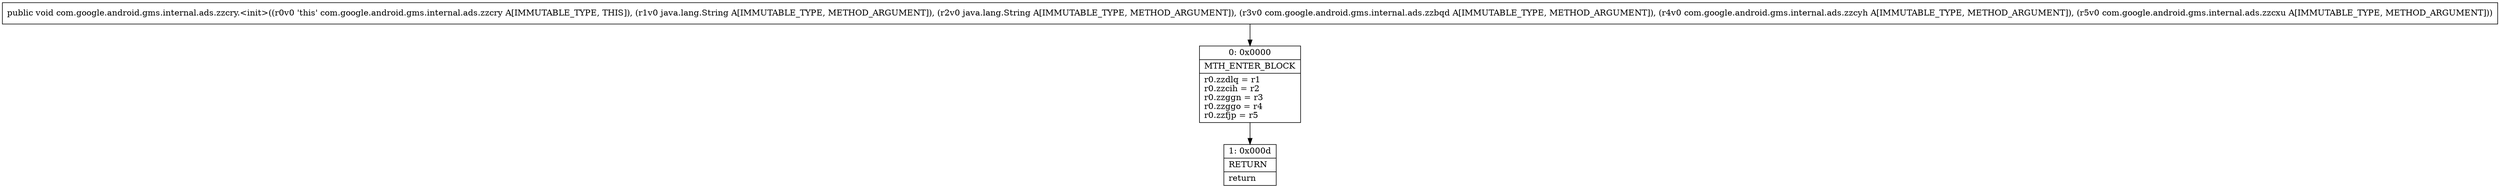 digraph "CFG forcom.google.android.gms.internal.ads.zzcry.\<init\>(Ljava\/lang\/String;Ljava\/lang\/String;Lcom\/google\/android\/gms\/internal\/ads\/zzbqd;Lcom\/google\/android\/gms\/internal\/ads\/zzcyh;Lcom\/google\/android\/gms\/internal\/ads\/zzcxu;)V" {
Node_0 [shape=record,label="{0\:\ 0x0000|MTH_ENTER_BLOCK\l|r0.zzdlq = r1\lr0.zzcih = r2\lr0.zzggn = r3\lr0.zzggo = r4\lr0.zzfjp = r5\l}"];
Node_1 [shape=record,label="{1\:\ 0x000d|RETURN\l|return\l}"];
MethodNode[shape=record,label="{public void com.google.android.gms.internal.ads.zzcry.\<init\>((r0v0 'this' com.google.android.gms.internal.ads.zzcry A[IMMUTABLE_TYPE, THIS]), (r1v0 java.lang.String A[IMMUTABLE_TYPE, METHOD_ARGUMENT]), (r2v0 java.lang.String A[IMMUTABLE_TYPE, METHOD_ARGUMENT]), (r3v0 com.google.android.gms.internal.ads.zzbqd A[IMMUTABLE_TYPE, METHOD_ARGUMENT]), (r4v0 com.google.android.gms.internal.ads.zzcyh A[IMMUTABLE_TYPE, METHOD_ARGUMENT]), (r5v0 com.google.android.gms.internal.ads.zzcxu A[IMMUTABLE_TYPE, METHOD_ARGUMENT])) }"];
MethodNode -> Node_0;
Node_0 -> Node_1;
}

